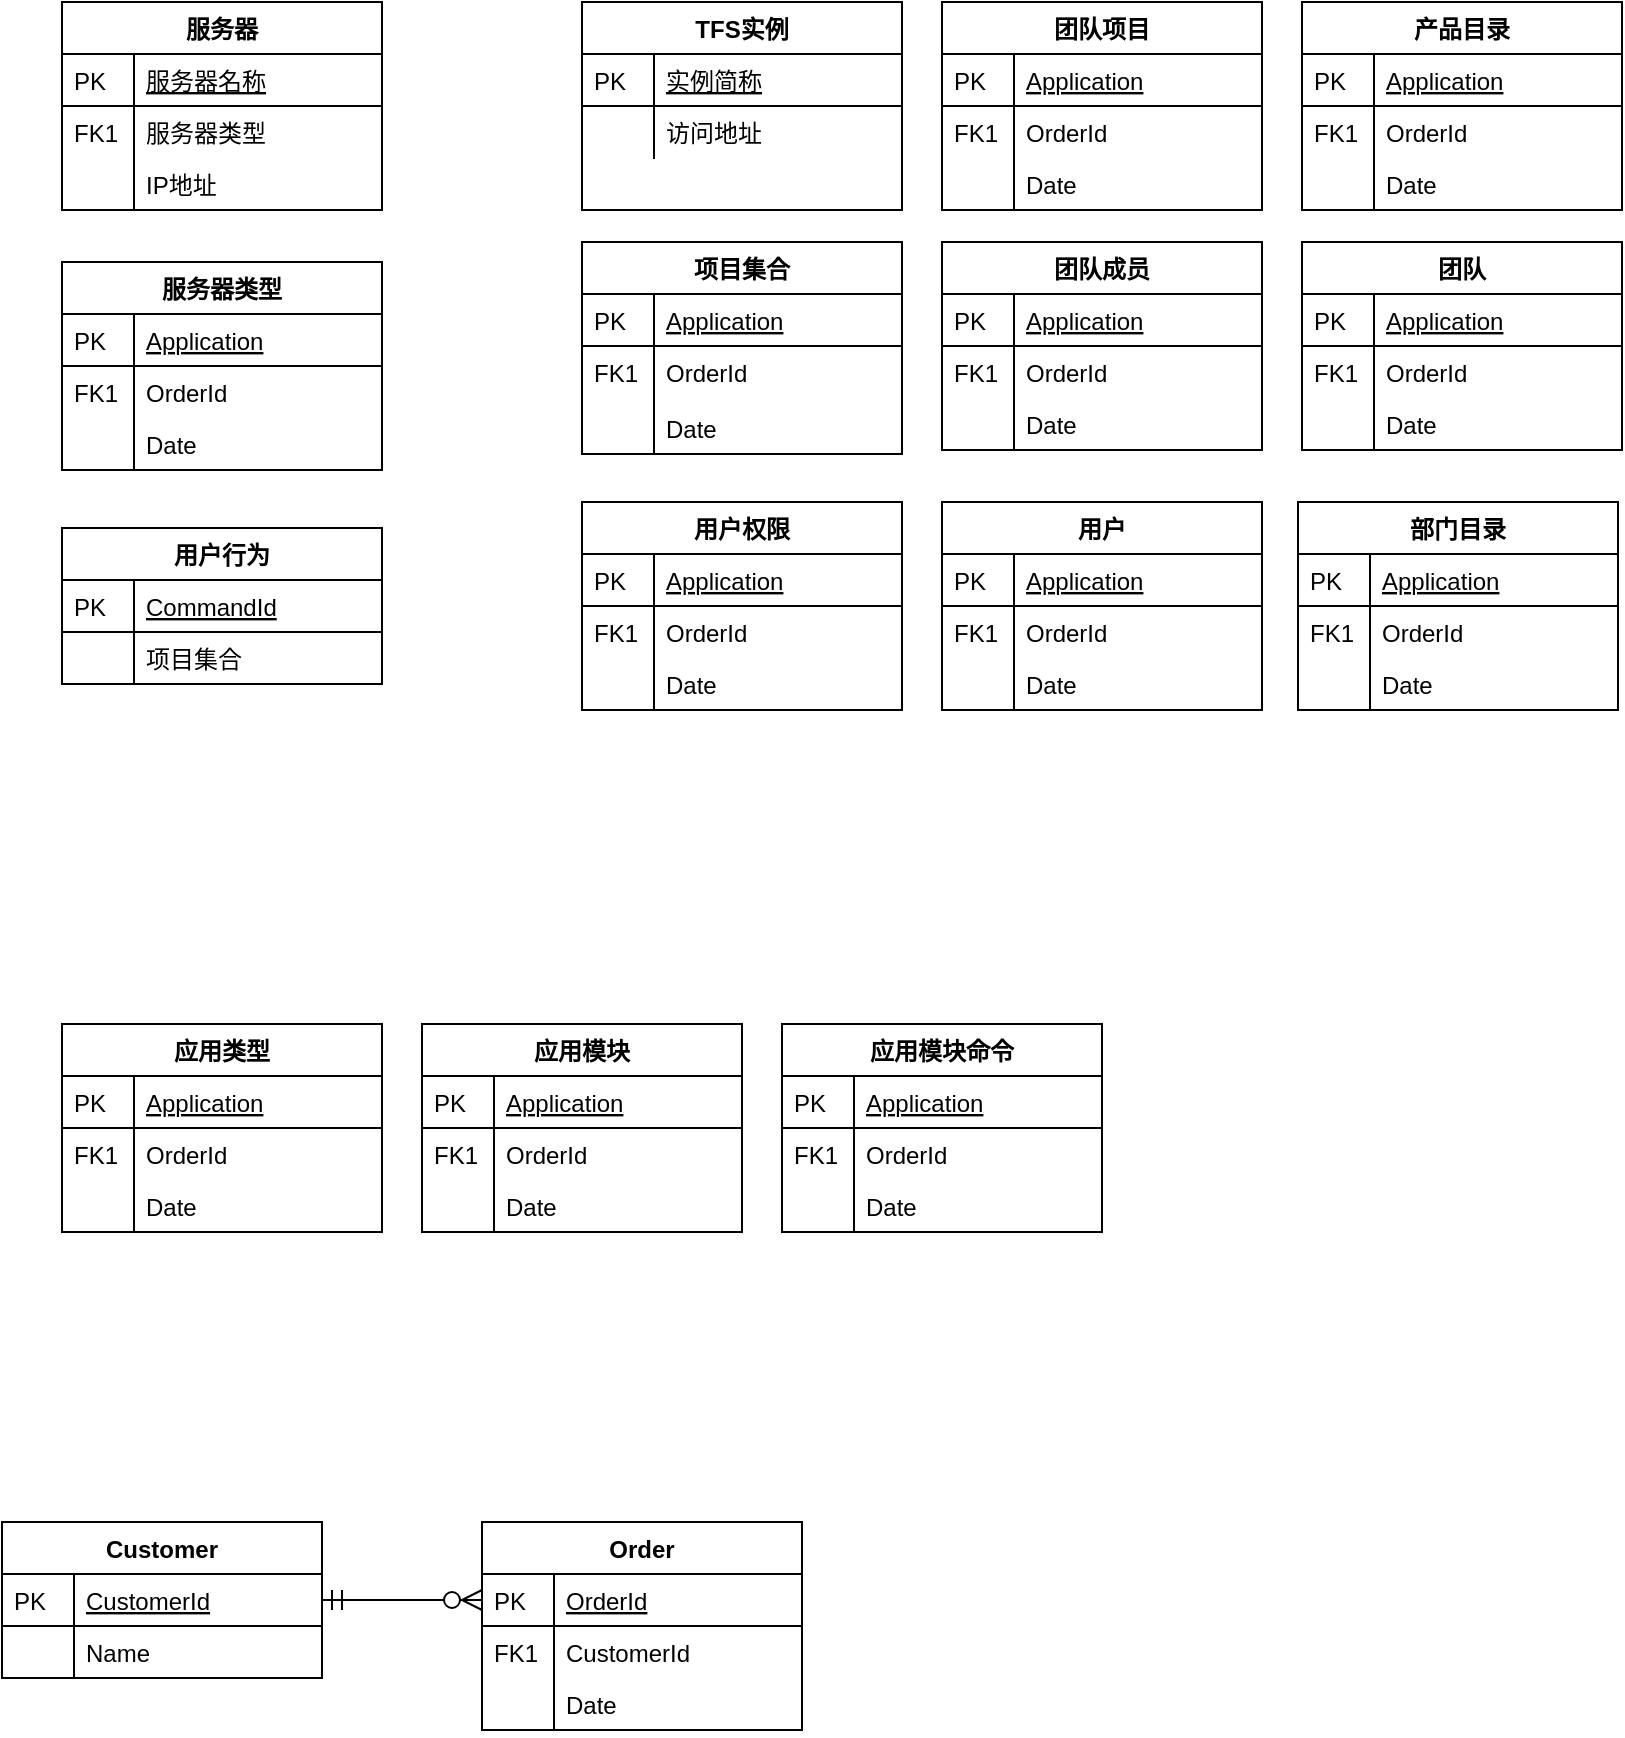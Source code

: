 <mxfile version="12.7.6" type="github"><diagram id="C5RBs43oDa-KdzZeNtuy" name="Page-1"><mxGraphModel dx="1038" dy="580" grid="1" gridSize="10" guides="1" tooltips="1" connect="1" arrows="1" fold="1" page="1" pageScale="1" pageWidth="827" pageHeight="1169" math="0" shadow="0"><root><mxCell id="WIyWlLk6GJQsqaUBKTNV-0"/><mxCell id="WIyWlLk6GJQsqaUBKTNV-1" parent="WIyWlLk6GJQsqaUBKTNV-0"/><mxCell id="zkfFHV4jXpPFQw0GAbJ--51" value="Customer" style="swimlane;fontStyle=1;childLayout=stackLayout;horizontal=1;startSize=26;horizontalStack=0;resizeParent=1;resizeLast=0;collapsible=1;marginBottom=0;rounded=0;shadow=0;strokeWidth=1;" parent="WIyWlLk6GJQsqaUBKTNV-1" vertex="1"><mxGeometry y="810" width="160" height="78" as="geometry"><mxRectangle x="20" y="80" width="160" height="26" as="alternateBounds"/></mxGeometry></mxCell><mxCell id="zkfFHV4jXpPFQw0GAbJ--52" value="CustomerId" style="shape=partialRectangle;top=0;left=0;right=0;bottom=1;align=left;verticalAlign=top;fillColor=none;spacingLeft=40;spacingRight=4;overflow=hidden;rotatable=0;points=[[0,0.5],[1,0.5]];portConstraint=eastwest;dropTarget=0;rounded=0;shadow=0;strokeWidth=1;fontStyle=4" parent="zkfFHV4jXpPFQw0GAbJ--51" vertex="1"><mxGeometry y="26" width="160" height="26" as="geometry"/></mxCell><mxCell id="zkfFHV4jXpPFQw0GAbJ--53" value="PK" style="shape=partialRectangle;top=0;left=0;bottom=0;fillColor=none;align=left;verticalAlign=top;spacingLeft=4;spacingRight=4;overflow=hidden;rotatable=0;points=[];portConstraint=eastwest;part=1;" parent="zkfFHV4jXpPFQw0GAbJ--52" vertex="1" connectable="0"><mxGeometry width="36" height="26" as="geometry"/></mxCell><mxCell id="zkfFHV4jXpPFQw0GAbJ--54" value="Name" style="shape=partialRectangle;top=0;left=0;right=0;bottom=0;align=left;verticalAlign=top;fillColor=none;spacingLeft=40;spacingRight=4;overflow=hidden;rotatable=0;points=[[0,0.5],[1,0.5]];portConstraint=eastwest;dropTarget=0;rounded=0;shadow=0;strokeWidth=1;" parent="zkfFHV4jXpPFQw0GAbJ--51" vertex="1"><mxGeometry y="52" width="160" height="26" as="geometry"/></mxCell><mxCell id="zkfFHV4jXpPFQw0GAbJ--55" value="" style="shape=partialRectangle;top=0;left=0;bottom=0;fillColor=none;align=left;verticalAlign=top;spacingLeft=4;spacingRight=4;overflow=hidden;rotatable=0;points=[];portConstraint=eastwest;part=1;" parent="zkfFHV4jXpPFQw0GAbJ--54" vertex="1" connectable="0"><mxGeometry width="36" height="26" as="geometry"/></mxCell><mxCell id="zkfFHV4jXpPFQw0GAbJ--56" value="Order" style="swimlane;fontStyle=1;childLayout=stackLayout;horizontal=1;startSize=26;horizontalStack=0;resizeParent=1;resizeLast=0;collapsible=1;marginBottom=0;rounded=0;shadow=0;strokeWidth=1;" parent="WIyWlLk6GJQsqaUBKTNV-1" vertex="1"><mxGeometry x="240" y="810" width="160" height="104" as="geometry"><mxRectangle x="260" y="80" width="160" height="26" as="alternateBounds"/></mxGeometry></mxCell><mxCell id="zkfFHV4jXpPFQw0GAbJ--57" value="OrderId" style="shape=partialRectangle;top=0;left=0;right=0;bottom=1;align=left;verticalAlign=top;fillColor=none;spacingLeft=40;spacingRight=4;overflow=hidden;rotatable=0;points=[[0,0.5],[1,0.5]];portConstraint=eastwest;dropTarget=0;rounded=0;shadow=0;strokeWidth=1;fontStyle=4" parent="zkfFHV4jXpPFQw0GAbJ--56" vertex="1"><mxGeometry y="26" width="160" height="26" as="geometry"/></mxCell><mxCell id="zkfFHV4jXpPFQw0GAbJ--58" value="PK" style="shape=partialRectangle;top=0;left=0;bottom=0;fillColor=none;align=left;verticalAlign=top;spacingLeft=4;spacingRight=4;overflow=hidden;rotatable=0;points=[];portConstraint=eastwest;part=1;" parent="zkfFHV4jXpPFQw0GAbJ--57" vertex="1" connectable="0"><mxGeometry width="36" height="26" as="geometry"/></mxCell><mxCell id="zkfFHV4jXpPFQw0GAbJ--59" value="CustomerId" style="shape=partialRectangle;top=0;left=0;right=0;bottom=0;align=left;verticalAlign=top;fillColor=none;spacingLeft=40;spacingRight=4;overflow=hidden;rotatable=0;points=[[0,0.5],[1,0.5]];portConstraint=eastwest;dropTarget=0;rounded=0;shadow=0;strokeWidth=1;" parent="zkfFHV4jXpPFQw0GAbJ--56" vertex="1"><mxGeometry y="52" width="160" height="26" as="geometry"/></mxCell><mxCell id="zkfFHV4jXpPFQw0GAbJ--60" value="FK1" style="shape=partialRectangle;top=0;left=0;bottom=0;fillColor=none;align=left;verticalAlign=top;spacingLeft=4;spacingRight=4;overflow=hidden;rotatable=0;points=[];portConstraint=eastwest;part=1;" parent="zkfFHV4jXpPFQw0GAbJ--59" vertex="1" connectable="0"><mxGeometry width="36" height="26" as="geometry"/></mxCell><mxCell id="zkfFHV4jXpPFQw0GAbJ--61" value="Date" style="shape=partialRectangle;top=0;left=0;right=0;bottom=0;align=left;verticalAlign=top;fillColor=none;spacingLeft=40;spacingRight=4;overflow=hidden;rotatable=0;points=[[0,0.5],[1,0.5]];portConstraint=eastwest;dropTarget=0;rounded=0;shadow=0;strokeWidth=1;" parent="zkfFHV4jXpPFQw0GAbJ--56" vertex="1"><mxGeometry y="78" width="160" height="26" as="geometry"/></mxCell><mxCell id="zkfFHV4jXpPFQw0GAbJ--62" value="" style="shape=partialRectangle;top=0;left=0;bottom=0;fillColor=none;align=left;verticalAlign=top;spacingLeft=4;spacingRight=4;overflow=hidden;rotatable=0;points=[];portConstraint=eastwest;part=1;" parent="zkfFHV4jXpPFQw0GAbJ--61" vertex="1" connectable="0"><mxGeometry width="36" height="26" as="geometry"/></mxCell><mxCell id="zkfFHV4jXpPFQw0GAbJ--63" value="" style="edgeStyle=orthogonalEdgeStyle;endArrow=ERzeroToMany;startArrow=ERmandOne;shadow=0;strokeWidth=1;endSize=8;startSize=8;" parent="WIyWlLk6GJQsqaUBKTNV-1" source="zkfFHV4jXpPFQw0GAbJ--52" target="zkfFHV4jXpPFQw0GAbJ--57" edge="1"><mxGeometry width="100" height="100" relative="1" as="geometry"><mxPoint x="150" y="1080" as="sourcePoint"/><mxPoint x="250" y="980" as="targetPoint"/></mxGeometry></mxCell><mxCell id="zkfFHV4jXpPFQw0GAbJ--64" value="应用模块命令" style="swimlane;fontStyle=1;childLayout=stackLayout;horizontal=1;startSize=26;horizontalStack=0;resizeParent=1;resizeLast=0;collapsible=1;marginBottom=0;rounded=0;shadow=0;strokeWidth=1;" parent="WIyWlLk6GJQsqaUBKTNV-1" vertex="1"><mxGeometry x="390" y="561" width="160" height="104" as="geometry"><mxRectangle x="260" y="270" width="160" height="26" as="alternateBounds"/></mxGeometry></mxCell><mxCell id="zkfFHV4jXpPFQw0GAbJ--65" value="Application" style="shape=partialRectangle;top=0;left=0;right=0;bottom=1;align=left;verticalAlign=top;fillColor=none;spacingLeft=40;spacingRight=4;overflow=hidden;rotatable=0;points=[[0,0.5],[1,0.5]];portConstraint=eastwest;dropTarget=0;rounded=0;shadow=0;strokeWidth=1;fontStyle=4" parent="zkfFHV4jXpPFQw0GAbJ--64" vertex="1"><mxGeometry y="26" width="160" height="26" as="geometry"/></mxCell><mxCell id="zkfFHV4jXpPFQw0GAbJ--66" value="PK" style="shape=partialRectangle;top=0;left=0;bottom=0;fillColor=none;align=left;verticalAlign=top;spacingLeft=4;spacingRight=4;overflow=hidden;rotatable=0;points=[];portConstraint=eastwest;part=1;" parent="zkfFHV4jXpPFQw0GAbJ--65" vertex="1" connectable="0"><mxGeometry width="36" height="26" as="geometry"/></mxCell><mxCell id="zkfFHV4jXpPFQw0GAbJ--67" value="OrderId" style="shape=partialRectangle;top=0;left=0;right=0;bottom=0;align=left;verticalAlign=top;fillColor=none;spacingLeft=40;spacingRight=4;overflow=hidden;rotatable=0;points=[[0,0.5],[1,0.5]];portConstraint=eastwest;dropTarget=0;rounded=0;shadow=0;strokeWidth=1;" parent="zkfFHV4jXpPFQw0GAbJ--64" vertex="1"><mxGeometry y="52" width="160" height="26" as="geometry"/></mxCell><mxCell id="zkfFHV4jXpPFQw0GAbJ--68" value="FK1" style="shape=partialRectangle;top=0;left=0;bottom=0;fillColor=none;align=left;verticalAlign=top;spacingLeft=4;spacingRight=4;overflow=hidden;rotatable=0;points=[];portConstraint=eastwest;part=1;" parent="zkfFHV4jXpPFQw0GAbJ--67" vertex="1" connectable="0"><mxGeometry width="36" height="26" as="geometry"/></mxCell><mxCell id="zkfFHV4jXpPFQw0GAbJ--69" value="Date" style="shape=partialRectangle;top=0;left=0;right=0;bottom=0;align=left;verticalAlign=top;fillColor=none;spacingLeft=40;spacingRight=4;overflow=hidden;rotatable=0;points=[[0,0.5],[1,0.5]];portConstraint=eastwest;dropTarget=0;rounded=0;shadow=0;strokeWidth=1;" parent="zkfFHV4jXpPFQw0GAbJ--64" vertex="1"><mxGeometry y="78" width="160" height="26" as="geometry"/></mxCell><mxCell id="zkfFHV4jXpPFQw0GAbJ--70" value="" style="shape=partialRectangle;top=0;left=0;bottom=0;fillColor=none;align=left;verticalAlign=top;spacingLeft=4;spacingRight=4;overflow=hidden;rotatable=0;points=[];portConstraint=eastwest;part=1;" parent="zkfFHV4jXpPFQw0GAbJ--69" vertex="1" connectable="0"><mxGeometry width="36" height="26" as="geometry"/></mxCell><mxCell id="zYBX4Ovn6CfSr5cCXlbL-0" value="应用模块" style="swimlane;fontStyle=1;childLayout=stackLayout;horizontal=1;startSize=26;horizontalStack=0;resizeParent=1;resizeLast=0;collapsible=1;marginBottom=0;rounded=0;shadow=0;strokeWidth=1;" parent="WIyWlLk6GJQsqaUBKTNV-1" vertex="1"><mxGeometry x="210" y="561" width="160" height="104" as="geometry"><mxRectangle x="260" y="270" width="160" height="26" as="alternateBounds"/></mxGeometry></mxCell><mxCell id="zYBX4Ovn6CfSr5cCXlbL-1" value="Application" style="shape=partialRectangle;top=0;left=0;right=0;bottom=1;align=left;verticalAlign=top;fillColor=none;spacingLeft=40;spacingRight=4;overflow=hidden;rotatable=0;points=[[0,0.5],[1,0.5]];portConstraint=eastwest;dropTarget=0;rounded=0;shadow=0;strokeWidth=1;fontStyle=4" parent="zYBX4Ovn6CfSr5cCXlbL-0" vertex="1"><mxGeometry y="26" width="160" height="26" as="geometry"/></mxCell><mxCell id="zYBX4Ovn6CfSr5cCXlbL-2" value="PK" style="shape=partialRectangle;top=0;left=0;bottom=0;fillColor=none;align=left;verticalAlign=top;spacingLeft=4;spacingRight=4;overflow=hidden;rotatable=0;points=[];portConstraint=eastwest;part=1;" parent="zYBX4Ovn6CfSr5cCXlbL-1" vertex="1" connectable="0"><mxGeometry width="36" height="26" as="geometry"/></mxCell><mxCell id="zYBX4Ovn6CfSr5cCXlbL-3" value="OrderId" style="shape=partialRectangle;top=0;left=0;right=0;bottom=0;align=left;verticalAlign=top;fillColor=none;spacingLeft=40;spacingRight=4;overflow=hidden;rotatable=0;points=[[0,0.5],[1,0.5]];portConstraint=eastwest;dropTarget=0;rounded=0;shadow=0;strokeWidth=1;" parent="zYBX4Ovn6CfSr5cCXlbL-0" vertex="1"><mxGeometry y="52" width="160" height="26" as="geometry"/></mxCell><mxCell id="zYBX4Ovn6CfSr5cCXlbL-4" value="FK1" style="shape=partialRectangle;top=0;left=0;bottom=0;fillColor=none;align=left;verticalAlign=top;spacingLeft=4;spacingRight=4;overflow=hidden;rotatable=0;points=[];portConstraint=eastwest;part=1;" parent="zYBX4Ovn6CfSr5cCXlbL-3" vertex="1" connectable="0"><mxGeometry width="36" height="26" as="geometry"/></mxCell><mxCell id="zYBX4Ovn6CfSr5cCXlbL-5" value="Date" style="shape=partialRectangle;top=0;left=0;right=0;bottom=0;align=left;verticalAlign=top;fillColor=none;spacingLeft=40;spacingRight=4;overflow=hidden;rotatable=0;points=[[0,0.5],[1,0.5]];portConstraint=eastwest;dropTarget=0;rounded=0;shadow=0;strokeWidth=1;" parent="zYBX4Ovn6CfSr5cCXlbL-0" vertex="1"><mxGeometry y="78" width="160" height="26" as="geometry"/></mxCell><mxCell id="zYBX4Ovn6CfSr5cCXlbL-6" value="" style="shape=partialRectangle;top=0;left=0;bottom=0;fillColor=none;align=left;verticalAlign=top;spacingLeft=4;spacingRight=4;overflow=hidden;rotatable=0;points=[];portConstraint=eastwest;part=1;" parent="zYBX4Ovn6CfSr5cCXlbL-5" vertex="1" connectable="0"><mxGeometry width="36" height="26" as="geometry"/></mxCell><mxCell id="zYBX4Ovn6CfSr5cCXlbL-7" value="应用类型" style="swimlane;fontStyle=1;childLayout=stackLayout;horizontal=1;startSize=26;horizontalStack=0;resizeParent=1;resizeLast=0;collapsible=1;marginBottom=0;rounded=0;shadow=0;strokeWidth=1;" parent="WIyWlLk6GJQsqaUBKTNV-1" vertex="1"><mxGeometry x="30" y="561" width="160" height="104" as="geometry"><mxRectangle x="260" y="270" width="160" height="26" as="alternateBounds"/></mxGeometry></mxCell><mxCell id="zYBX4Ovn6CfSr5cCXlbL-8" value="Application" style="shape=partialRectangle;top=0;left=0;right=0;bottom=1;align=left;verticalAlign=top;fillColor=none;spacingLeft=40;spacingRight=4;overflow=hidden;rotatable=0;points=[[0,0.5],[1,0.5]];portConstraint=eastwest;dropTarget=0;rounded=0;shadow=0;strokeWidth=1;fontStyle=4" parent="zYBX4Ovn6CfSr5cCXlbL-7" vertex="1"><mxGeometry y="26" width="160" height="26" as="geometry"/></mxCell><mxCell id="zYBX4Ovn6CfSr5cCXlbL-9" value="PK" style="shape=partialRectangle;top=0;left=0;bottom=0;fillColor=none;align=left;verticalAlign=top;spacingLeft=4;spacingRight=4;overflow=hidden;rotatable=0;points=[];portConstraint=eastwest;part=1;" parent="zYBX4Ovn6CfSr5cCXlbL-8" vertex="1" connectable="0"><mxGeometry width="36" height="26" as="geometry"/></mxCell><mxCell id="zYBX4Ovn6CfSr5cCXlbL-10" value="OrderId" style="shape=partialRectangle;top=0;left=0;right=0;bottom=0;align=left;verticalAlign=top;fillColor=none;spacingLeft=40;spacingRight=4;overflow=hidden;rotatable=0;points=[[0,0.5],[1,0.5]];portConstraint=eastwest;dropTarget=0;rounded=0;shadow=0;strokeWidth=1;" parent="zYBX4Ovn6CfSr5cCXlbL-7" vertex="1"><mxGeometry y="52" width="160" height="26" as="geometry"/></mxCell><mxCell id="zYBX4Ovn6CfSr5cCXlbL-11" value="FK1" style="shape=partialRectangle;top=0;left=0;bottom=0;fillColor=none;align=left;verticalAlign=top;spacingLeft=4;spacingRight=4;overflow=hidden;rotatable=0;points=[];portConstraint=eastwest;part=1;" parent="zYBX4Ovn6CfSr5cCXlbL-10" vertex="1" connectable="0"><mxGeometry width="36" height="26" as="geometry"/></mxCell><mxCell id="zYBX4Ovn6CfSr5cCXlbL-12" value="Date" style="shape=partialRectangle;top=0;left=0;right=0;bottom=0;align=left;verticalAlign=top;fillColor=none;spacingLeft=40;spacingRight=4;overflow=hidden;rotatable=0;points=[[0,0.5],[1,0.5]];portConstraint=eastwest;dropTarget=0;rounded=0;shadow=0;strokeWidth=1;" parent="zYBX4Ovn6CfSr5cCXlbL-7" vertex="1"><mxGeometry y="78" width="160" height="26" as="geometry"/></mxCell><mxCell id="zYBX4Ovn6CfSr5cCXlbL-13" value="" style="shape=partialRectangle;top=0;left=0;bottom=0;fillColor=none;align=left;verticalAlign=top;spacingLeft=4;spacingRight=4;overflow=hidden;rotatable=0;points=[];portConstraint=eastwest;part=1;" parent="zYBX4Ovn6CfSr5cCXlbL-12" vertex="1" connectable="0"><mxGeometry width="36" height="26" as="geometry"/></mxCell><mxCell id="zYBX4Ovn6CfSr5cCXlbL-14" value="服务器" style="swimlane;fontStyle=1;childLayout=stackLayout;horizontal=1;startSize=26;horizontalStack=0;resizeParent=1;resizeLast=0;collapsible=1;marginBottom=0;rounded=0;shadow=0;strokeWidth=1;" parent="WIyWlLk6GJQsqaUBKTNV-1" vertex="1"><mxGeometry x="30" y="50" width="160" height="104" as="geometry"><mxRectangle x="260" y="270" width="160" height="26" as="alternateBounds"/></mxGeometry></mxCell><mxCell id="zYBX4Ovn6CfSr5cCXlbL-15" value="服务器名称" style="shape=partialRectangle;top=0;left=0;right=0;bottom=1;align=left;verticalAlign=top;fillColor=none;spacingLeft=40;spacingRight=4;overflow=hidden;rotatable=0;points=[[0,0.5],[1,0.5]];portConstraint=eastwest;dropTarget=0;rounded=0;shadow=0;strokeWidth=1;fontStyle=4" parent="zYBX4Ovn6CfSr5cCXlbL-14" vertex="1"><mxGeometry y="26" width="160" height="26" as="geometry"/></mxCell><mxCell id="zYBX4Ovn6CfSr5cCXlbL-16" value="PK" style="shape=partialRectangle;top=0;left=0;bottom=0;fillColor=none;align=left;verticalAlign=top;spacingLeft=4;spacingRight=4;overflow=hidden;rotatable=0;points=[];portConstraint=eastwest;part=1;" parent="zYBX4Ovn6CfSr5cCXlbL-15" vertex="1" connectable="0"><mxGeometry width="36" height="26" as="geometry"/></mxCell><mxCell id="zYBX4Ovn6CfSr5cCXlbL-17" value="服务器类型" style="shape=partialRectangle;top=0;left=0;right=0;bottom=0;align=left;verticalAlign=top;fillColor=none;spacingLeft=40;spacingRight=4;overflow=hidden;rotatable=0;points=[[0,0.5],[1,0.5]];portConstraint=eastwest;dropTarget=0;rounded=0;shadow=0;strokeWidth=1;" parent="zYBX4Ovn6CfSr5cCXlbL-14" vertex="1"><mxGeometry y="52" width="160" height="26" as="geometry"/></mxCell><mxCell id="zYBX4Ovn6CfSr5cCXlbL-18" value="FK1" style="shape=partialRectangle;top=0;left=0;bottom=0;fillColor=none;align=left;verticalAlign=top;spacingLeft=4;spacingRight=4;overflow=hidden;rotatable=0;points=[];portConstraint=eastwest;part=1;" parent="zYBX4Ovn6CfSr5cCXlbL-17" vertex="1" connectable="0"><mxGeometry width="36" height="26" as="geometry"/></mxCell><mxCell id="zYBX4Ovn6CfSr5cCXlbL-19" value="IP地址" style="shape=partialRectangle;top=0;left=0;right=0;bottom=0;align=left;verticalAlign=top;fillColor=none;spacingLeft=40;spacingRight=4;overflow=hidden;rotatable=0;points=[[0,0.5],[1,0.5]];portConstraint=eastwest;dropTarget=0;rounded=0;shadow=0;strokeWidth=1;" parent="zYBX4Ovn6CfSr5cCXlbL-14" vertex="1"><mxGeometry y="78" width="160" height="26" as="geometry"/></mxCell><mxCell id="zYBX4Ovn6CfSr5cCXlbL-20" value="" style="shape=partialRectangle;top=0;left=0;bottom=0;fillColor=none;align=left;verticalAlign=top;spacingLeft=4;spacingRight=4;overflow=hidden;rotatable=0;points=[];portConstraint=eastwest;part=1;" parent="zYBX4Ovn6CfSr5cCXlbL-19" vertex="1" connectable="0"><mxGeometry width="36" height="26" as="geometry"/></mxCell><mxCell id="zYBX4Ovn6CfSr5cCXlbL-21" value="服务器类型" style="swimlane;fontStyle=1;childLayout=stackLayout;horizontal=1;startSize=26;horizontalStack=0;resizeParent=1;resizeLast=0;collapsible=1;marginBottom=0;rounded=0;shadow=0;strokeWidth=1;" parent="WIyWlLk6GJQsqaUBKTNV-1" vertex="1"><mxGeometry x="30" y="180" width="160" height="104" as="geometry"><mxRectangle x="260" y="270" width="160" height="26" as="alternateBounds"/></mxGeometry></mxCell><mxCell id="zYBX4Ovn6CfSr5cCXlbL-22" value="Application" style="shape=partialRectangle;top=0;left=0;right=0;bottom=1;align=left;verticalAlign=top;fillColor=none;spacingLeft=40;spacingRight=4;overflow=hidden;rotatable=0;points=[[0,0.5],[1,0.5]];portConstraint=eastwest;dropTarget=0;rounded=0;shadow=0;strokeWidth=1;fontStyle=4" parent="zYBX4Ovn6CfSr5cCXlbL-21" vertex="1"><mxGeometry y="26" width="160" height="26" as="geometry"/></mxCell><mxCell id="zYBX4Ovn6CfSr5cCXlbL-23" value="PK" style="shape=partialRectangle;top=0;left=0;bottom=0;fillColor=none;align=left;verticalAlign=top;spacingLeft=4;spacingRight=4;overflow=hidden;rotatable=0;points=[];portConstraint=eastwest;part=1;" parent="zYBX4Ovn6CfSr5cCXlbL-22" vertex="1" connectable="0"><mxGeometry width="36" height="26" as="geometry"/></mxCell><mxCell id="zYBX4Ovn6CfSr5cCXlbL-24" value="OrderId" style="shape=partialRectangle;top=0;left=0;right=0;bottom=0;align=left;verticalAlign=top;fillColor=none;spacingLeft=40;spacingRight=4;overflow=hidden;rotatable=0;points=[[0,0.5],[1,0.5]];portConstraint=eastwest;dropTarget=0;rounded=0;shadow=0;strokeWidth=1;" parent="zYBX4Ovn6CfSr5cCXlbL-21" vertex="1"><mxGeometry y="52" width="160" height="26" as="geometry"/></mxCell><mxCell id="zYBX4Ovn6CfSr5cCXlbL-25" value="FK1" style="shape=partialRectangle;top=0;left=0;bottom=0;fillColor=none;align=left;verticalAlign=top;spacingLeft=4;spacingRight=4;overflow=hidden;rotatable=0;points=[];portConstraint=eastwest;part=1;" parent="zYBX4Ovn6CfSr5cCXlbL-24" vertex="1" connectable="0"><mxGeometry width="36" height="26" as="geometry"/></mxCell><mxCell id="zYBX4Ovn6CfSr5cCXlbL-26" value="Date" style="shape=partialRectangle;top=0;left=0;right=0;bottom=0;align=left;verticalAlign=top;fillColor=none;spacingLeft=40;spacingRight=4;overflow=hidden;rotatable=0;points=[[0,0.5],[1,0.5]];portConstraint=eastwest;dropTarget=0;rounded=0;shadow=0;strokeWidth=1;" parent="zYBX4Ovn6CfSr5cCXlbL-21" vertex="1"><mxGeometry y="78" width="160" height="26" as="geometry"/></mxCell><mxCell id="zYBX4Ovn6CfSr5cCXlbL-27" value="" style="shape=partialRectangle;top=0;left=0;bottom=0;fillColor=none;align=left;verticalAlign=top;spacingLeft=4;spacingRight=4;overflow=hidden;rotatable=0;points=[];portConstraint=eastwest;part=1;" parent="zYBX4Ovn6CfSr5cCXlbL-26" vertex="1" connectable="0"><mxGeometry width="36" height="26" as="geometry"/></mxCell><mxCell id="zYBX4Ovn6CfSr5cCXlbL-28" value="部门目录" style="swimlane;fontStyle=1;childLayout=stackLayout;horizontal=1;startSize=26;horizontalStack=0;resizeParent=1;resizeLast=0;collapsible=1;marginBottom=0;rounded=0;shadow=0;strokeWidth=1;" parent="WIyWlLk6GJQsqaUBKTNV-1" vertex="1"><mxGeometry x="648" y="300" width="160" height="104" as="geometry"><mxRectangle x="260" y="270" width="160" height="26" as="alternateBounds"/></mxGeometry></mxCell><mxCell id="zYBX4Ovn6CfSr5cCXlbL-29" value="Application" style="shape=partialRectangle;top=0;left=0;right=0;bottom=1;align=left;verticalAlign=top;fillColor=none;spacingLeft=40;spacingRight=4;overflow=hidden;rotatable=0;points=[[0,0.5],[1,0.5]];portConstraint=eastwest;dropTarget=0;rounded=0;shadow=0;strokeWidth=1;fontStyle=4" parent="zYBX4Ovn6CfSr5cCXlbL-28" vertex="1"><mxGeometry y="26" width="160" height="26" as="geometry"/></mxCell><mxCell id="zYBX4Ovn6CfSr5cCXlbL-30" value="PK" style="shape=partialRectangle;top=0;left=0;bottom=0;fillColor=none;align=left;verticalAlign=top;spacingLeft=4;spacingRight=4;overflow=hidden;rotatable=0;points=[];portConstraint=eastwest;part=1;" parent="zYBX4Ovn6CfSr5cCXlbL-29" vertex="1" connectable="0"><mxGeometry width="36" height="26" as="geometry"/></mxCell><mxCell id="zYBX4Ovn6CfSr5cCXlbL-31" value="OrderId" style="shape=partialRectangle;top=0;left=0;right=0;bottom=0;align=left;verticalAlign=top;fillColor=none;spacingLeft=40;spacingRight=4;overflow=hidden;rotatable=0;points=[[0,0.5],[1,0.5]];portConstraint=eastwest;dropTarget=0;rounded=0;shadow=0;strokeWidth=1;" parent="zYBX4Ovn6CfSr5cCXlbL-28" vertex="1"><mxGeometry y="52" width="160" height="26" as="geometry"/></mxCell><mxCell id="zYBX4Ovn6CfSr5cCXlbL-32" value="FK1" style="shape=partialRectangle;top=0;left=0;bottom=0;fillColor=none;align=left;verticalAlign=top;spacingLeft=4;spacingRight=4;overflow=hidden;rotatable=0;points=[];portConstraint=eastwest;part=1;" parent="zYBX4Ovn6CfSr5cCXlbL-31" vertex="1" connectable="0"><mxGeometry width="36" height="26" as="geometry"/></mxCell><mxCell id="zYBX4Ovn6CfSr5cCXlbL-33" value="Date" style="shape=partialRectangle;top=0;left=0;right=0;bottom=0;align=left;verticalAlign=top;fillColor=none;spacingLeft=40;spacingRight=4;overflow=hidden;rotatable=0;points=[[0,0.5],[1,0.5]];portConstraint=eastwest;dropTarget=0;rounded=0;shadow=0;strokeWidth=1;" parent="zYBX4Ovn6CfSr5cCXlbL-28" vertex="1"><mxGeometry y="78" width="160" height="26" as="geometry"/></mxCell><mxCell id="zYBX4Ovn6CfSr5cCXlbL-34" value="" style="shape=partialRectangle;top=0;left=0;bottom=0;fillColor=none;align=left;verticalAlign=top;spacingLeft=4;spacingRight=4;overflow=hidden;rotatable=0;points=[];portConstraint=eastwest;part=1;" parent="zYBX4Ovn6CfSr5cCXlbL-33" vertex="1" connectable="0"><mxGeometry width="36" height="26" as="geometry"/></mxCell><mxCell id="zYBX4Ovn6CfSr5cCXlbL-35" value="产品目录" style="swimlane;fontStyle=1;childLayout=stackLayout;horizontal=1;startSize=26;horizontalStack=0;resizeParent=1;resizeLast=0;collapsible=1;marginBottom=0;rounded=0;shadow=0;strokeWidth=1;" parent="WIyWlLk6GJQsqaUBKTNV-1" vertex="1"><mxGeometry x="650" y="50" width="160" height="104" as="geometry"><mxRectangle x="260" y="270" width="160" height="26" as="alternateBounds"/></mxGeometry></mxCell><mxCell id="zYBX4Ovn6CfSr5cCXlbL-36" value="Application" style="shape=partialRectangle;top=0;left=0;right=0;bottom=1;align=left;verticalAlign=top;fillColor=none;spacingLeft=40;spacingRight=4;overflow=hidden;rotatable=0;points=[[0,0.5],[1,0.5]];portConstraint=eastwest;dropTarget=0;rounded=0;shadow=0;strokeWidth=1;fontStyle=4" parent="zYBX4Ovn6CfSr5cCXlbL-35" vertex="1"><mxGeometry y="26" width="160" height="26" as="geometry"/></mxCell><mxCell id="zYBX4Ovn6CfSr5cCXlbL-37" value="PK" style="shape=partialRectangle;top=0;left=0;bottom=0;fillColor=none;align=left;verticalAlign=top;spacingLeft=4;spacingRight=4;overflow=hidden;rotatable=0;points=[];portConstraint=eastwest;part=1;" parent="zYBX4Ovn6CfSr5cCXlbL-36" vertex="1" connectable="0"><mxGeometry width="36" height="26" as="geometry"/></mxCell><mxCell id="zYBX4Ovn6CfSr5cCXlbL-38" value="OrderId" style="shape=partialRectangle;top=0;left=0;right=0;bottom=0;align=left;verticalAlign=top;fillColor=none;spacingLeft=40;spacingRight=4;overflow=hidden;rotatable=0;points=[[0,0.5],[1,0.5]];portConstraint=eastwest;dropTarget=0;rounded=0;shadow=0;strokeWidth=1;" parent="zYBX4Ovn6CfSr5cCXlbL-35" vertex="1"><mxGeometry y="52" width="160" height="26" as="geometry"/></mxCell><mxCell id="zYBX4Ovn6CfSr5cCXlbL-39" value="FK1" style="shape=partialRectangle;top=0;left=0;bottom=0;fillColor=none;align=left;verticalAlign=top;spacingLeft=4;spacingRight=4;overflow=hidden;rotatable=0;points=[];portConstraint=eastwest;part=1;" parent="zYBX4Ovn6CfSr5cCXlbL-38" vertex="1" connectable="0"><mxGeometry width="36" height="26" as="geometry"/></mxCell><mxCell id="zYBX4Ovn6CfSr5cCXlbL-40" value="Date" style="shape=partialRectangle;top=0;left=0;right=0;bottom=0;align=left;verticalAlign=top;fillColor=none;spacingLeft=40;spacingRight=4;overflow=hidden;rotatable=0;points=[[0,0.5],[1,0.5]];portConstraint=eastwest;dropTarget=0;rounded=0;shadow=0;strokeWidth=1;" parent="zYBX4Ovn6CfSr5cCXlbL-35" vertex="1"><mxGeometry y="78" width="160" height="26" as="geometry"/></mxCell><mxCell id="zYBX4Ovn6CfSr5cCXlbL-41" value="" style="shape=partialRectangle;top=0;left=0;bottom=0;fillColor=none;align=left;verticalAlign=top;spacingLeft=4;spacingRight=4;overflow=hidden;rotatable=0;points=[];portConstraint=eastwest;part=1;" parent="zYBX4Ovn6CfSr5cCXlbL-40" vertex="1" connectable="0"><mxGeometry width="36" height="26" as="geometry"/></mxCell><mxCell id="zYBX4Ovn6CfSr5cCXlbL-43" value="项目集合" style="swimlane;fontStyle=1;childLayout=stackLayout;horizontal=1;startSize=26;horizontalStack=0;resizeParent=1;resizeLast=0;collapsible=1;marginBottom=0;rounded=0;shadow=0;strokeWidth=1;" parent="WIyWlLk6GJQsqaUBKTNV-1" vertex="1"><mxGeometry x="290" y="170" width="160" height="106" as="geometry"><mxRectangle x="260" y="270" width="160" height="26" as="alternateBounds"/></mxGeometry></mxCell><mxCell id="zYBX4Ovn6CfSr5cCXlbL-44" value="Application" style="shape=partialRectangle;top=0;left=0;right=0;bottom=1;align=left;verticalAlign=top;fillColor=none;spacingLeft=40;spacingRight=4;overflow=hidden;rotatable=0;points=[[0,0.5],[1,0.5]];portConstraint=eastwest;dropTarget=0;rounded=0;shadow=0;strokeWidth=1;fontStyle=4" parent="zYBX4Ovn6CfSr5cCXlbL-43" vertex="1"><mxGeometry y="26" width="160" height="26" as="geometry"/></mxCell><mxCell id="zYBX4Ovn6CfSr5cCXlbL-45" value="PK" style="shape=partialRectangle;top=0;left=0;bottom=0;fillColor=none;align=left;verticalAlign=top;spacingLeft=4;spacingRight=4;overflow=hidden;rotatable=0;points=[];portConstraint=eastwest;part=1;" parent="zYBX4Ovn6CfSr5cCXlbL-44" vertex="1" connectable="0"><mxGeometry width="36" height="26" as="geometry"/></mxCell><mxCell id="zYBX4Ovn6CfSr5cCXlbL-46" value="OrderId" style="shape=partialRectangle;top=0;left=0;right=0;bottom=0;align=left;verticalAlign=top;fillColor=none;spacingLeft=40;spacingRight=4;overflow=hidden;rotatable=0;points=[[0,0.5],[1,0.5]];portConstraint=eastwest;dropTarget=0;rounded=0;shadow=0;strokeWidth=1;" parent="zYBX4Ovn6CfSr5cCXlbL-43" vertex="1"><mxGeometry y="52" width="160" height="28" as="geometry"/></mxCell><mxCell id="zYBX4Ovn6CfSr5cCXlbL-47" value="FK1" style="shape=partialRectangle;top=0;left=0;bottom=0;fillColor=none;align=left;verticalAlign=top;spacingLeft=4;spacingRight=4;overflow=hidden;rotatable=0;points=[];portConstraint=eastwest;part=1;" parent="zYBX4Ovn6CfSr5cCXlbL-46" vertex="1" connectable="0"><mxGeometry width="36" height="28" as="geometry"/></mxCell><mxCell id="zYBX4Ovn6CfSr5cCXlbL-48" value="Date" style="shape=partialRectangle;top=0;left=0;right=0;bottom=0;align=left;verticalAlign=top;fillColor=none;spacingLeft=40;spacingRight=4;overflow=hidden;rotatable=0;points=[[0,0.5],[1,0.5]];portConstraint=eastwest;dropTarget=0;rounded=0;shadow=0;strokeWidth=1;" parent="zYBX4Ovn6CfSr5cCXlbL-43" vertex="1"><mxGeometry y="80" width="160" height="26" as="geometry"/></mxCell><mxCell id="zYBX4Ovn6CfSr5cCXlbL-49" value="" style="shape=partialRectangle;top=0;left=0;bottom=0;fillColor=none;align=left;verticalAlign=top;spacingLeft=4;spacingRight=4;overflow=hidden;rotatable=0;points=[];portConstraint=eastwest;part=1;" parent="zYBX4Ovn6CfSr5cCXlbL-48" vertex="1" connectable="0"><mxGeometry width="36" height="26" as="geometry"/></mxCell><mxCell id="zYBX4Ovn6CfSr5cCXlbL-50" value="团队项目" style="swimlane;fontStyle=1;childLayout=stackLayout;horizontal=1;startSize=26;horizontalStack=0;resizeParent=1;resizeLast=0;collapsible=1;marginBottom=0;rounded=0;shadow=0;strokeWidth=1;" parent="WIyWlLk6GJQsqaUBKTNV-1" vertex="1"><mxGeometry x="470" y="50" width="160" height="104" as="geometry"><mxRectangle x="260" y="270" width="160" height="26" as="alternateBounds"/></mxGeometry></mxCell><mxCell id="zYBX4Ovn6CfSr5cCXlbL-51" value="Application" style="shape=partialRectangle;top=0;left=0;right=0;bottom=1;align=left;verticalAlign=top;fillColor=none;spacingLeft=40;spacingRight=4;overflow=hidden;rotatable=0;points=[[0,0.5],[1,0.5]];portConstraint=eastwest;dropTarget=0;rounded=0;shadow=0;strokeWidth=1;fontStyle=4" parent="zYBX4Ovn6CfSr5cCXlbL-50" vertex="1"><mxGeometry y="26" width="160" height="26" as="geometry"/></mxCell><mxCell id="zYBX4Ovn6CfSr5cCXlbL-52" value="PK" style="shape=partialRectangle;top=0;left=0;bottom=0;fillColor=none;align=left;verticalAlign=top;spacingLeft=4;spacingRight=4;overflow=hidden;rotatable=0;points=[];portConstraint=eastwest;part=1;" parent="zYBX4Ovn6CfSr5cCXlbL-51" vertex="1" connectable="0"><mxGeometry width="36" height="26" as="geometry"/></mxCell><mxCell id="zYBX4Ovn6CfSr5cCXlbL-53" value="OrderId" style="shape=partialRectangle;top=0;left=0;right=0;bottom=0;align=left;verticalAlign=top;fillColor=none;spacingLeft=40;spacingRight=4;overflow=hidden;rotatable=0;points=[[0,0.5],[1,0.5]];portConstraint=eastwest;dropTarget=0;rounded=0;shadow=0;strokeWidth=1;" parent="zYBX4Ovn6CfSr5cCXlbL-50" vertex="1"><mxGeometry y="52" width="160" height="26" as="geometry"/></mxCell><mxCell id="zYBX4Ovn6CfSr5cCXlbL-54" value="FK1" style="shape=partialRectangle;top=0;left=0;bottom=0;fillColor=none;align=left;verticalAlign=top;spacingLeft=4;spacingRight=4;overflow=hidden;rotatable=0;points=[];portConstraint=eastwest;part=1;" parent="zYBX4Ovn6CfSr5cCXlbL-53" vertex="1" connectable="0"><mxGeometry width="36" height="26" as="geometry"/></mxCell><mxCell id="zYBX4Ovn6CfSr5cCXlbL-55" value="Date" style="shape=partialRectangle;top=0;left=0;right=0;bottom=0;align=left;verticalAlign=top;fillColor=none;spacingLeft=40;spacingRight=4;overflow=hidden;rotatable=0;points=[[0,0.5],[1,0.5]];portConstraint=eastwest;dropTarget=0;rounded=0;shadow=0;strokeWidth=1;" parent="zYBX4Ovn6CfSr5cCXlbL-50" vertex="1"><mxGeometry y="78" width="160" height="26" as="geometry"/></mxCell><mxCell id="zYBX4Ovn6CfSr5cCXlbL-56" value="" style="shape=partialRectangle;top=0;left=0;bottom=0;fillColor=none;align=left;verticalAlign=top;spacingLeft=4;spacingRight=4;overflow=hidden;rotatable=0;points=[];portConstraint=eastwest;part=1;" parent="zYBX4Ovn6CfSr5cCXlbL-55" vertex="1" connectable="0"><mxGeometry width="36" height="26" as="geometry"/></mxCell><mxCell id="zYBX4Ovn6CfSr5cCXlbL-57" value="团队成员" style="swimlane;fontStyle=1;childLayout=stackLayout;horizontal=1;startSize=26;horizontalStack=0;resizeParent=1;resizeLast=0;collapsible=1;marginBottom=0;rounded=0;shadow=0;strokeWidth=1;" parent="WIyWlLk6GJQsqaUBKTNV-1" vertex="1"><mxGeometry x="470" y="170" width="160" height="104" as="geometry"><mxRectangle x="260" y="270" width="160" height="26" as="alternateBounds"/></mxGeometry></mxCell><mxCell id="zYBX4Ovn6CfSr5cCXlbL-58" value="Application" style="shape=partialRectangle;top=0;left=0;right=0;bottom=1;align=left;verticalAlign=top;fillColor=none;spacingLeft=40;spacingRight=4;overflow=hidden;rotatable=0;points=[[0,0.5],[1,0.5]];portConstraint=eastwest;dropTarget=0;rounded=0;shadow=0;strokeWidth=1;fontStyle=4" parent="zYBX4Ovn6CfSr5cCXlbL-57" vertex="1"><mxGeometry y="26" width="160" height="26" as="geometry"/></mxCell><mxCell id="zYBX4Ovn6CfSr5cCXlbL-59" value="PK" style="shape=partialRectangle;top=0;left=0;bottom=0;fillColor=none;align=left;verticalAlign=top;spacingLeft=4;spacingRight=4;overflow=hidden;rotatable=0;points=[];portConstraint=eastwest;part=1;" parent="zYBX4Ovn6CfSr5cCXlbL-58" vertex="1" connectable="0"><mxGeometry width="36" height="26" as="geometry"/></mxCell><mxCell id="zYBX4Ovn6CfSr5cCXlbL-60" value="OrderId" style="shape=partialRectangle;top=0;left=0;right=0;bottom=0;align=left;verticalAlign=top;fillColor=none;spacingLeft=40;spacingRight=4;overflow=hidden;rotatable=0;points=[[0,0.5],[1,0.5]];portConstraint=eastwest;dropTarget=0;rounded=0;shadow=0;strokeWidth=1;" parent="zYBX4Ovn6CfSr5cCXlbL-57" vertex="1"><mxGeometry y="52" width="160" height="26" as="geometry"/></mxCell><mxCell id="zYBX4Ovn6CfSr5cCXlbL-61" value="FK1" style="shape=partialRectangle;top=0;left=0;bottom=0;fillColor=none;align=left;verticalAlign=top;spacingLeft=4;spacingRight=4;overflow=hidden;rotatable=0;points=[];portConstraint=eastwest;part=1;" parent="zYBX4Ovn6CfSr5cCXlbL-60" vertex="1" connectable="0"><mxGeometry width="36" height="26" as="geometry"/></mxCell><mxCell id="zYBX4Ovn6CfSr5cCXlbL-62" value="Date" style="shape=partialRectangle;top=0;left=0;right=0;bottom=0;align=left;verticalAlign=top;fillColor=none;spacingLeft=40;spacingRight=4;overflow=hidden;rotatable=0;points=[[0,0.5],[1,0.5]];portConstraint=eastwest;dropTarget=0;rounded=0;shadow=0;strokeWidth=1;" parent="zYBX4Ovn6CfSr5cCXlbL-57" vertex="1"><mxGeometry y="78" width="160" height="26" as="geometry"/></mxCell><mxCell id="zYBX4Ovn6CfSr5cCXlbL-63" value="" style="shape=partialRectangle;top=0;left=0;bottom=0;fillColor=none;align=left;verticalAlign=top;spacingLeft=4;spacingRight=4;overflow=hidden;rotatable=0;points=[];portConstraint=eastwest;part=1;" parent="zYBX4Ovn6CfSr5cCXlbL-62" vertex="1" connectable="0"><mxGeometry width="36" height="26" as="geometry"/></mxCell><mxCell id="zYBX4Ovn6CfSr5cCXlbL-64" value="用户" style="swimlane;fontStyle=1;childLayout=stackLayout;horizontal=1;startSize=26;horizontalStack=0;resizeParent=1;resizeLast=0;collapsible=1;marginBottom=0;rounded=0;shadow=0;strokeWidth=1;" parent="WIyWlLk6GJQsqaUBKTNV-1" vertex="1"><mxGeometry x="470" y="300" width="160" height="104" as="geometry"><mxRectangle x="260" y="270" width="160" height="26" as="alternateBounds"/></mxGeometry></mxCell><mxCell id="zYBX4Ovn6CfSr5cCXlbL-65" value="Application" style="shape=partialRectangle;top=0;left=0;right=0;bottom=1;align=left;verticalAlign=top;fillColor=none;spacingLeft=40;spacingRight=4;overflow=hidden;rotatable=0;points=[[0,0.5],[1,0.5]];portConstraint=eastwest;dropTarget=0;rounded=0;shadow=0;strokeWidth=1;fontStyle=4" parent="zYBX4Ovn6CfSr5cCXlbL-64" vertex="1"><mxGeometry y="26" width="160" height="26" as="geometry"/></mxCell><mxCell id="zYBX4Ovn6CfSr5cCXlbL-66" value="PK" style="shape=partialRectangle;top=0;left=0;bottom=0;fillColor=none;align=left;verticalAlign=top;spacingLeft=4;spacingRight=4;overflow=hidden;rotatable=0;points=[];portConstraint=eastwest;part=1;" parent="zYBX4Ovn6CfSr5cCXlbL-65" vertex="1" connectable="0"><mxGeometry width="36" height="26" as="geometry"/></mxCell><mxCell id="zYBX4Ovn6CfSr5cCXlbL-67" value="OrderId" style="shape=partialRectangle;top=0;left=0;right=0;bottom=0;align=left;verticalAlign=top;fillColor=none;spacingLeft=40;spacingRight=4;overflow=hidden;rotatable=0;points=[[0,0.5],[1,0.5]];portConstraint=eastwest;dropTarget=0;rounded=0;shadow=0;strokeWidth=1;" parent="zYBX4Ovn6CfSr5cCXlbL-64" vertex="1"><mxGeometry y="52" width="160" height="26" as="geometry"/></mxCell><mxCell id="zYBX4Ovn6CfSr5cCXlbL-68" value="FK1" style="shape=partialRectangle;top=0;left=0;bottom=0;fillColor=none;align=left;verticalAlign=top;spacingLeft=4;spacingRight=4;overflow=hidden;rotatable=0;points=[];portConstraint=eastwest;part=1;" parent="zYBX4Ovn6CfSr5cCXlbL-67" vertex="1" connectable="0"><mxGeometry width="36" height="26" as="geometry"/></mxCell><mxCell id="zYBX4Ovn6CfSr5cCXlbL-69" value="Date" style="shape=partialRectangle;top=0;left=0;right=0;bottom=0;align=left;verticalAlign=top;fillColor=none;spacingLeft=40;spacingRight=4;overflow=hidden;rotatable=0;points=[[0,0.5],[1,0.5]];portConstraint=eastwest;dropTarget=0;rounded=0;shadow=0;strokeWidth=1;" parent="zYBX4Ovn6CfSr5cCXlbL-64" vertex="1"><mxGeometry y="78" width="160" height="26" as="geometry"/></mxCell><mxCell id="zYBX4Ovn6CfSr5cCXlbL-70" value="" style="shape=partialRectangle;top=0;left=0;bottom=0;fillColor=none;align=left;verticalAlign=top;spacingLeft=4;spacingRight=4;overflow=hidden;rotatable=0;points=[];portConstraint=eastwest;part=1;" parent="zYBX4Ovn6CfSr5cCXlbL-69" vertex="1" connectable="0"><mxGeometry width="36" height="26" as="geometry"/></mxCell><mxCell id="zYBX4Ovn6CfSr5cCXlbL-72" value="用户权限" style="swimlane;fontStyle=1;childLayout=stackLayout;horizontal=1;startSize=26;horizontalStack=0;resizeParent=1;resizeLast=0;collapsible=1;marginBottom=0;rounded=0;shadow=0;strokeWidth=1;" parent="WIyWlLk6GJQsqaUBKTNV-1" vertex="1"><mxGeometry x="290" y="300" width="160" height="104" as="geometry"><mxRectangle x="260" y="270" width="160" height="26" as="alternateBounds"/></mxGeometry></mxCell><mxCell id="zYBX4Ovn6CfSr5cCXlbL-73" value="Application" style="shape=partialRectangle;top=0;left=0;right=0;bottom=1;align=left;verticalAlign=top;fillColor=none;spacingLeft=40;spacingRight=4;overflow=hidden;rotatable=0;points=[[0,0.5],[1,0.5]];portConstraint=eastwest;dropTarget=0;rounded=0;shadow=0;strokeWidth=1;fontStyle=4" parent="zYBX4Ovn6CfSr5cCXlbL-72" vertex="1"><mxGeometry y="26" width="160" height="26" as="geometry"/></mxCell><mxCell id="zYBX4Ovn6CfSr5cCXlbL-74" value="PK" style="shape=partialRectangle;top=0;left=0;bottom=0;fillColor=none;align=left;verticalAlign=top;spacingLeft=4;spacingRight=4;overflow=hidden;rotatable=0;points=[];portConstraint=eastwest;part=1;" parent="zYBX4Ovn6CfSr5cCXlbL-73" vertex="1" connectable="0"><mxGeometry width="36" height="26" as="geometry"/></mxCell><mxCell id="zYBX4Ovn6CfSr5cCXlbL-75" value="OrderId" style="shape=partialRectangle;top=0;left=0;right=0;bottom=0;align=left;verticalAlign=top;fillColor=none;spacingLeft=40;spacingRight=4;overflow=hidden;rotatable=0;points=[[0,0.5],[1,0.5]];portConstraint=eastwest;dropTarget=0;rounded=0;shadow=0;strokeWidth=1;" parent="zYBX4Ovn6CfSr5cCXlbL-72" vertex="1"><mxGeometry y="52" width="160" height="26" as="geometry"/></mxCell><mxCell id="zYBX4Ovn6CfSr5cCXlbL-76" value="FK1" style="shape=partialRectangle;top=0;left=0;bottom=0;fillColor=none;align=left;verticalAlign=top;spacingLeft=4;spacingRight=4;overflow=hidden;rotatable=0;points=[];portConstraint=eastwest;part=1;" parent="zYBX4Ovn6CfSr5cCXlbL-75" vertex="1" connectable="0"><mxGeometry width="36" height="26" as="geometry"/></mxCell><mxCell id="zYBX4Ovn6CfSr5cCXlbL-77" value="Date" style="shape=partialRectangle;top=0;left=0;right=0;bottom=0;align=left;verticalAlign=top;fillColor=none;spacingLeft=40;spacingRight=4;overflow=hidden;rotatable=0;points=[[0,0.5],[1,0.5]];portConstraint=eastwest;dropTarget=0;rounded=0;shadow=0;strokeWidth=1;" parent="zYBX4Ovn6CfSr5cCXlbL-72" vertex="1"><mxGeometry y="78" width="160" height="26" as="geometry"/></mxCell><mxCell id="zYBX4Ovn6CfSr5cCXlbL-78" value="" style="shape=partialRectangle;top=0;left=0;bottom=0;fillColor=none;align=left;verticalAlign=top;spacingLeft=4;spacingRight=4;overflow=hidden;rotatable=0;points=[];portConstraint=eastwest;part=1;" parent="zYBX4Ovn6CfSr5cCXlbL-77" vertex="1" connectable="0"><mxGeometry width="36" height="26" as="geometry"/></mxCell><mxCell id="zYBX4Ovn6CfSr5cCXlbL-79" value="团队" style="swimlane;fontStyle=1;childLayout=stackLayout;horizontal=1;startSize=26;horizontalStack=0;resizeParent=1;resizeLast=0;collapsible=1;marginBottom=0;rounded=0;shadow=0;strokeWidth=1;" parent="WIyWlLk6GJQsqaUBKTNV-1" vertex="1"><mxGeometry x="650" y="170" width="160" height="104" as="geometry"><mxRectangle x="260" y="270" width="160" height="26" as="alternateBounds"/></mxGeometry></mxCell><mxCell id="zYBX4Ovn6CfSr5cCXlbL-80" value="Application" style="shape=partialRectangle;top=0;left=0;right=0;bottom=1;align=left;verticalAlign=top;fillColor=none;spacingLeft=40;spacingRight=4;overflow=hidden;rotatable=0;points=[[0,0.5],[1,0.5]];portConstraint=eastwest;dropTarget=0;rounded=0;shadow=0;strokeWidth=1;fontStyle=4" parent="zYBX4Ovn6CfSr5cCXlbL-79" vertex="1"><mxGeometry y="26" width="160" height="26" as="geometry"/></mxCell><mxCell id="zYBX4Ovn6CfSr5cCXlbL-81" value="PK" style="shape=partialRectangle;top=0;left=0;bottom=0;fillColor=none;align=left;verticalAlign=top;spacingLeft=4;spacingRight=4;overflow=hidden;rotatable=0;points=[];portConstraint=eastwest;part=1;" parent="zYBX4Ovn6CfSr5cCXlbL-80" vertex="1" connectable="0"><mxGeometry width="36" height="26" as="geometry"/></mxCell><mxCell id="zYBX4Ovn6CfSr5cCXlbL-82" value="OrderId" style="shape=partialRectangle;top=0;left=0;right=0;bottom=0;align=left;verticalAlign=top;fillColor=none;spacingLeft=40;spacingRight=4;overflow=hidden;rotatable=0;points=[[0,0.5],[1,0.5]];portConstraint=eastwest;dropTarget=0;rounded=0;shadow=0;strokeWidth=1;" parent="zYBX4Ovn6CfSr5cCXlbL-79" vertex="1"><mxGeometry y="52" width="160" height="26" as="geometry"/></mxCell><mxCell id="zYBX4Ovn6CfSr5cCXlbL-83" value="FK1" style="shape=partialRectangle;top=0;left=0;bottom=0;fillColor=none;align=left;verticalAlign=top;spacingLeft=4;spacingRight=4;overflow=hidden;rotatable=0;points=[];portConstraint=eastwest;part=1;" parent="zYBX4Ovn6CfSr5cCXlbL-82" vertex="1" connectable="0"><mxGeometry width="36" height="26" as="geometry"/></mxCell><mxCell id="zYBX4Ovn6CfSr5cCXlbL-84" value="Date" style="shape=partialRectangle;top=0;left=0;right=0;bottom=0;align=left;verticalAlign=top;fillColor=none;spacingLeft=40;spacingRight=4;overflow=hidden;rotatable=0;points=[[0,0.5],[1,0.5]];portConstraint=eastwest;dropTarget=0;rounded=0;shadow=0;strokeWidth=1;" parent="zYBX4Ovn6CfSr5cCXlbL-79" vertex="1"><mxGeometry y="78" width="160" height="26" as="geometry"/></mxCell><mxCell id="zYBX4Ovn6CfSr5cCXlbL-85" value="" style="shape=partialRectangle;top=0;left=0;bottom=0;fillColor=none;align=left;verticalAlign=top;spacingLeft=4;spacingRight=4;overflow=hidden;rotatable=0;points=[];portConstraint=eastwest;part=1;" parent="zYBX4Ovn6CfSr5cCXlbL-84" vertex="1" connectable="0"><mxGeometry width="36" height="26" as="geometry"/></mxCell><mxCell id="zYBX4Ovn6CfSr5cCXlbL-86" value="用户行为" style="swimlane;fontStyle=1;childLayout=stackLayout;horizontal=1;startSize=26;horizontalStack=0;resizeParent=1;resizeLast=0;collapsible=1;marginBottom=0;rounded=0;shadow=0;strokeWidth=1;" parent="WIyWlLk6GJQsqaUBKTNV-1" vertex="1"><mxGeometry x="30" y="313" width="160" height="78" as="geometry"><mxRectangle x="20" y="80" width="160" height="26" as="alternateBounds"/></mxGeometry></mxCell><mxCell id="zYBX4Ovn6CfSr5cCXlbL-87" value="CommandId" style="shape=partialRectangle;top=0;left=0;right=0;bottom=1;align=left;verticalAlign=top;fillColor=none;spacingLeft=40;spacingRight=4;overflow=hidden;rotatable=0;points=[[0,0.5],[1,0.5]];portConstraint=eastwest;dropTarget=0;rounded=0;shadow=0;strokeWidth=1;fontStyle=4" parent="zYBX4Ovn6CfSr5cCXlbL-86" vertex="1"><mxGeometry y="26" width="160" height="26" as="geometry"/></mxCell><mxCell id="zYBX4Ovn6CfSr5cCXlbL-88" value="PK" style="shape=partialRectangle;top=0;left=0;bottom=0;fillColor=none;align=left;verticalAlign=top;spacingLeft=4;spacingRight=4;overflow=hidden;rotatable=0;points=[];portConstraint=eastwest;part=1;" parent="zYBX4Ovn6CfSr5cCXlbL-87" vertex="1" connectable="0"><mxGeometry width="36" height="26" as="geometry"/></mxCell><mxCell id="zYBX4Ovn6CfSr5cCXlbL-89" value="项目集合" style="shape=partialRectangle;top=0;left=0;right=0;bottom=0;align=left;verticalAlign=top;fillColor=none;spacingLeft=40;spacingRight=4;overflow=hidden;rotatable=0;points=[[0,0.5],[1,0.5]];portConstraint=eastwest;dropTarget=0;rounded=0;shadow=0;strokeWidth=1;" parent="zYBX4Ovn6CfSr5cCXlbL-86" vertex="1"><mxGeometry y="52" width="160" height="26" as="geometry"/></mxCell><mxCell id="zYBX4Ovn6CfSr5cCXlbL-90" value="" style="shape=partialRectangle;top=0;left=0;bottom=0;fillColor=none;align=left;verticalAlign=top;spacingLeft=4;spacingRight=4;overflow=hidden;rotatable=0;points=[];portConstraint=eastwest;part=1;" parent="zYBX4Ovn6CfSr5cCXlbL-89" vertex="1" connectable="0"><mxGeometry width="36" height="26" as="geometry"/></mxCell><mxCell id="zYBX4Ovn6CfSr5cCXlbL-92" value="TFS实例" style="swimlane;fontStyle=1;childLayout=stackLayout;horizontal=1;startSize=26;horizontalStack=0;resizeParent=1;resizeLast=0;collapsible=1;marginBottom=0;rounded=0;shadow=0;strokeWidth=1;" parent="WIyWlLk6GJQsqaUBKTNV-1" vertex="1"><mxGeometry x="290" y="50" width="160" height="104" as="geometry"><mxRectangle x="260" y="270" width="160" height="26" as="alternateBounds"/></mxGeometry></mxCell><mxCell id="zYBX4Ovn6CfSr5cCXlbL-93" value="实例简称" style="shape=partialRectangle;top=0;left=0;right=0;bottom=1;align=left;verticalAlign=top;fillColor=none;spacingLeft=40;spacingRight=4;overflow=hidden;rotatable=0;points=[[0,0.5],[1,0.5]];portConstraint=eastwest;dropTarget=0;rounded=0;shadow=0;strokeWidth=1;fontStyle=4" parent="zYBX4Ovn6CfSr5cCXlbL-92" vertex="1"><mxGeometry y="26" width="160" height="26" as="geometry"/></mxCell><mxCell id="zYBX4Ovn6CfSr5cCXlbL-94" value="PK" style="shape=partialRectangle;top=0;left=0;bottom=0;fillColor=none;align=left;verticalAlign=top;spacingLeft=4;spacingRight=4;overflow=hidden;rotatable=0;points=[];portConstraint=eastwest;part=1;" parent="zYBX4Ovn6CfSr5cCXlbL-93" vertex="1" connectable="0"><mxGeometry width="36" height="26" as="geometry"/></mxCell><mxCell id="zYBX4Ovn6CfSr5cCXlbL-108" value="访问地址" style="shape=partialRectangle;top=0;left=0;right=0;bottom=0;align=left;verticalAlign=top;fillColor=none;spacingLeft=40;spacingRight=4;overflow=hidden;rotatable=0;points=[[0,0.5],[1,0.5]];portConstraint=eastwest;dropTarget=0;rounded=0;shadow=0;strokeWidth=1;" parent="zYBX4Ovn6CfSr5cCXlbL-92" vertex="1"><mxGeometry y="52" width="160" height="26" as="geometry"/></mxCell><mxCell id="zYBX4Ovn6CfSr5cCXlbL-109" value="" style="shape=partialRectangle;top=0;left=0;bottom=0;fillColor=none;align=left;verticalAlign=top;spacingLeft=4;spacingRight=4;overflow=hidden;rotatable=0;points=[];portConstraint=eastwest;part=1;" parent="zYBX4Ovn6CfSr5cCXlbL-108" vertex="1" connectable="0"><mxGeometry width="36" height="26" as="geometry"/></mxCell></root></mxGraphModel></diagram></mxfile>